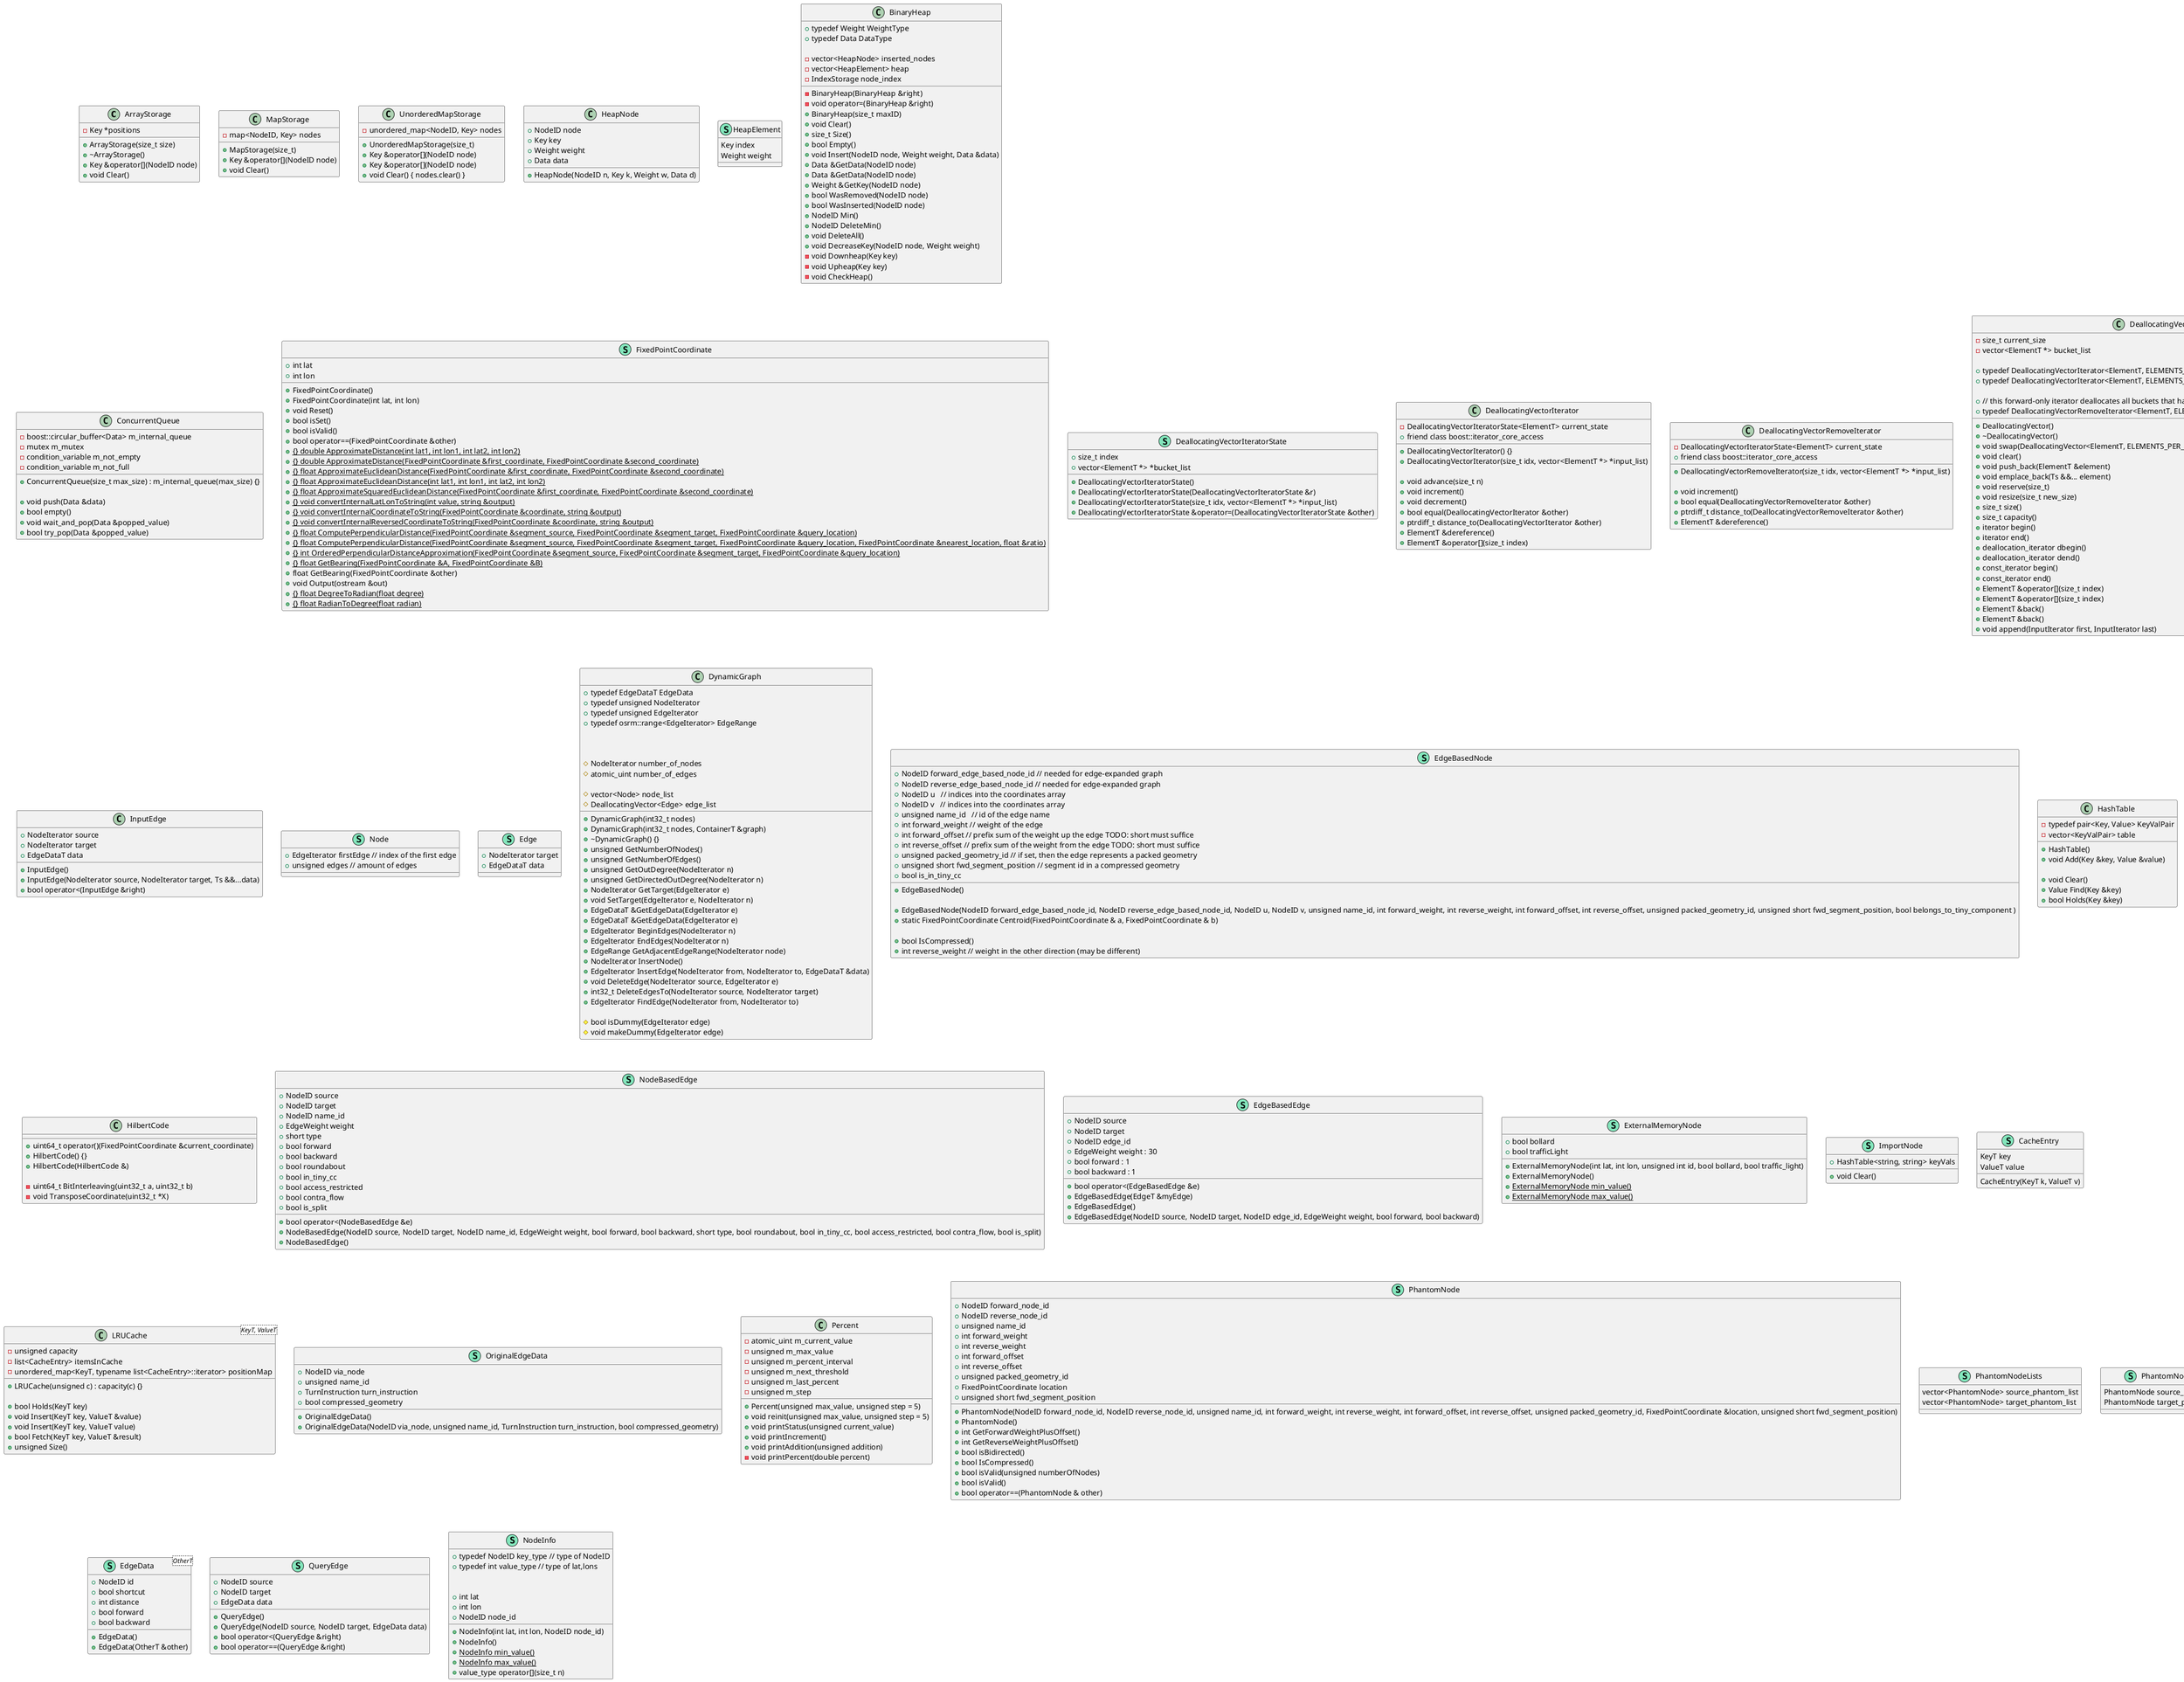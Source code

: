 @startuml

    ' BinaryHeap.h

    class ArrayStorage {
        +ArrayStorage(size_t size)
        +~ArrayStorage()
        +Key &operator[](NodeID node)
        +void Clear()

        -Key *positions
    }

    class MapStorage {

        +MapStorage(size_t)
        +Key &operator[](NodeID node)
        +void Clear()

        -map<NodeID, Key> nodes
    }

    class UnorderedMapStorage {
        +UnorderedMapStorage(size_t)
        +Key &operator[](NodeID node)
        +Key &operator[](NodeID node)
        +void Clear() { nodes.clear() }
        -unordered_map<NodeID, Key> nodes
    }

    class HeapNode {
        +HeapNode(NodeID n, Key k, Weight w, Data d)
        +NodeID node
        +Key key
        +Weight weight
        +Data data
    }

    class HeapElement <<(S,#83e6bc)>> {
        Key index
        Weight weight
    }

    class BinaryHeap {
        -BinaryHeap(BinaryHeap &right)
        -void operator=(BinaryHeap &right)

        +typedef Weight WeightType
        +typedef Data DataType
        +BinaryHeap(size_t maxID)
        +void Clear()
        +size_t Size()
        +bool Empty()
        +void Insert(NodeID node, Weight weight, Data &data)
        +Data &GetData(NodeID node)
        +Data &GetData(NodeID node)
        +Weight &GetKey(NodeID node)
        +bool WasRemoved(NodeID node)
        +bool WasInserted(NodeID node)
        +NodeID Min()
        +NodeID DeleteMin()
        +void DeleteAll()
        +void DecreaseKey(NodeID node, Weight weight)

        -vector<HeapNode> inserted_nodes
        -vector<HeapElement> heap
        -IndexStorage node_index

        -void Downheap(Key key)
        -void Upheap(Key key)
        -void CheckHeap()
    }

    ' ConcurrentQueue.h

    class ConcurrentQueue {
        +ConcurrentQueue(size_t max_size) : m_internal_queue(max_size) {}

        +void push(Data &data)
        +bool empty()
        +void wait_and_pop(Data &popped_value)
        +bool try_pop(Data &popped_value)

        -boost::circular_buffer<Data> m_internal_queue
        -mutex m_mutex
        -condition_variable m_not_empty
        -condition_variable m_not_full
    }

    ' Coordinate.cpp
    
    class FixedPointCoordinate <<(S,#83e6bc)>> {
        +int lat
        +int lon

        +FixedPointCoordinate()
        +FixedPointCoordinate(int lat, int lon)
        +void Reset()
        +bool isSet()
        +bool isValid()
        +bool operator==(FixedPointCoordinate &other)
        +{{static}} double ApproximateDistance(int lat1, int lon1, int lat2, int lon2)
        +{{static}} double ApproximateDistance(FixedPointCoordinate &first_coordinate, FixedPointCoordinate &second_coordinate)
        +{{static}} float ApproximateEuclideanDistance(FixedPointCoordinate &first_coordinate, FixedPointCoordinate &second_coordinate)
        +{{static}} float ApproximateEuclideanDistance(int lat1, int lon1, int lat2, int lon2)
        +{{static}} float ApproximateSquaredEuclideanDistance(FixedPointCoordinate &first_coordinate, FixedPointCoordinate &second_coordinate)
        +{{static}} void convertInternalLatLonToString(int value, string &output)
        +{{static}} void convertInternalCoordinateToString(FixedPointCoordinate &coordinate, string &output)
        +{{static}} void convertInternalReversedCoordinateToString(FixedPointCoordinate &coordinate, string &output)
        +{{static}} float ComputePerpendicularDistance(FixedPointCoordinate &segment_source, FixedPointCoordinate &segment_target, FixedPointCoordinate &query_location)
        +{{static}} float ComputePerpendicularDistance(FixedPointCoordinate &segment_source, FixedPointCoordinate &segment_target, FixedPointCoordinate &query_location, FixedPointCoordinate &nearest_location, float &ratio)
        +{{static}} int OrderedPerpendicularDistanceApproximation(FixedPointCoordinate &segment_source, FixedPointCoordinate &segment_target, FixedPointCoordinate &query_location)
        +{{static}} float GetBearing(FixedPointCoordinate &A, FixedPointCoordinate &B)
        +float GetBearing(FixedPointCoordinate &other)
        +void Output(ostream &out)
        +{{static}} float DegreeToRadian(float degree)
        +{{static}} float RadianToDegree(float radian)
    }
    
    ' DeallocatingVector.h

    class DeallocatingVectorIteratorState <<(S,#83e6bc)>> {
        +DeallocatingVectorIteratorState()
        +DeallocatingVectorIteratorState(DeallocatingVectorIteratorState &r)
        +DeallocatingVectorIteratorState(size_t idx, vector<ElementT *> *input_list)
        +size_t index
        +vector<ElementT *> *bucket_list

        +DeallocatingVectorIteratorState &operator=(DeallocatingVectorIteratorState &other)
    }

    class DeallocatingVectorIterator {
        -DeallocatingVectorIteratorState<ElementT> current_state
        +friend class boost::iterator_core_access

        +DeallocatingVectorIterator() {}
        +DeallocatingVectorIterator(size_t idx, vector<ElementT *> *input_list)

        +void advance(size_t n)
        +void increment()
        +void decrement()
        +bool equal(DeallocatingVectorIterator &other)
        +ptrdiff_t distance_to(DeallocatingVectorIterator &other)
        +ElementT &dereference()
        +ElementT &operator[](size_t index)
    }

    class DeallocatingVectorRemoveIterator {
        -DeallocatingVectorIteratorState<ElementT> current_state
        +friend class boost::iterator_core_access

        +DeallocatingVectorRemoveIterator(size_t idx, vector<ElementT *> *input_list)

        +void increment()
        +bool equal(DeallocatingVectorRemoveIterator &other)
        +ptrdiff_t distance_to(DeallocatingVectorRemoveIterator &other)
        +ElementT &dereference()
    }

    class DeallocatingVector {
        -size_t current_size
        -vector<ElementT *> bucket_list

        +typedef DeallocatingVectorIterator<ElementT, ELEMENTS_PER_BLOCK> iterator
        +typedef DeallocatingVectorIterator<ElementT, ELEMENTS_PER_BLOCK> const_iterator

        +// this forward-only iterator deallocates all buckets that have been visited
        +typedef DeallocatingVectorRemoveIterator<ElementT, ELEMENTS_PER_BLOCK> deallocation_iterator

        +DeallocatingVector()
        +~DeallocatingVector()
        +void swap(DeallocatingVector<ElementT, ELEMENTS_PER_BLOCK> &other)
        +void clear()
        +void push_back(ElementT &element)
        +void emplace_back(Ts &&... element)
        +void reserve(size_t)
        +void resize(size_t new_size)
        +size_t size()
        +size_t capacity()
        +iterator begin()
        +iterator end()
        +deallocation_iterator dbegin()
        +deallocation_iterator dend()
        +const_iterator begin() 
        +const_iterator end()
        +ElementT &operator[](size_t index)
        +ElementT &operator[](size_t index) 
        +ElementT &back()
        +ElementT &back() 
        +void append(InputIterator first, InputIterator last)
    }


    ' Dynamic Graph

    class InputEdge {
        +NodeIterator source
        +NodeIterator target
        +EdgeDataT data

        +InputEdge()
        +InputEdge(NodeIterator source, NodeIterator target, Ts &&...data)
        +bool operator<(InputEdge &right)
    }

    class Node <<(S,#83e6bc)>> {
        +EdgeIterator firstEdge // index of the first edge
        +unsigned edges // amount of edges
    }

    class Edge <<(S,#83e6bc)>> {
        +NodeIterator target
        +EdgeDataT data
    }

    class DynamicGraph {
        +typedef EdgeDataT EdgeData
        +typedef unsigned NodeIterator
        +typedef unsigned EdgeIterator
        +typedef osrm::range<EdgeIterator> EdgeRange

        +DynamicGraph(int32_t nodes)
        +DynamicGraph(int32_t nodes, ContainerT &graph)
        +~DynamicGraph() {}
        +unsigned GetNumberOfNodes()
        +unsigned GetNumberOfEdges()
        +unsigned GetOutDegree(NodeIterator n)
        +unsigned GetDirectedOutDegree(NodeIterator n)
        +NodeIterator GetTarget(EdgeIterator e) 
        +void SetTarget(EdgeIterator e, NodeIterator n)
        +EdgeDataT &GetEdgeData(EdgeIterator e)
        +EdgeDataT &GetEdgeData(EdgeIterator e)
        +EdgeIterator BeginEdges(NodeIterator n)
        +EdgeIterator EndEdges(NodeIterator n)
        +EdgeRange GetAdjacentEdgeRange(NodeIterator node)
        +NodeIterator InsertNode()
        +EdgeIterator InsertEdge(NodeIterator from, NodeIterator to, EdgeDataT &data)
        +void DeleteEdge(NodeIterator source, EdgeIterator e)
        +int32_t DeleteEdgesTo(NodeIterator source, NodeIterator target)
        +EdgeIterator FindEdge(NodeIterator from, NodeIterator to)

        #bool isDummy(EdgeIterator edge) 
        #void makeDummy(EdgeIterator edge)

        #NodeIterator number_of_nodes
        #atomic_uint number_of_edges

        #vector<Node> node_list
        #DeallocatingVector<Edge> edge_list
    }

    ' EdgeBasedNode

    class EdgeBasedNode <<(S,#83e6bc)>> {

        +EdgeBasedNode()

        +EdgeBasedNode(NodeID forward_edge_based_node_id, NodeID reverse_edge_based_node_id, NodeID u, NodeID v, unsigned name_id, int forward_weight, int reverse_weight, int forward_offset, int reverse_offset, unsigned packed_geometry_id, unsigned short fwd_segment_position, bool belongs_to_tiny_component ) 
        +static FixedPointCoordinate Centroid(FixedPointCoordinate & a, FixedPointCoordinate & b)

        +bool IsCompressed()
        +NodeID forward_edge_based_node_id // needed for edge-expanded graph
        +NodeID reverse_edge_based_node_id // needed for edge-expanded graph
        +NodeID u   // indices into the coordinates array
        +NodeID v   // indices into the coordinates array
        +unsigned name_id   // id of the edge name
        +int forward_weight // weight of the edge
        +int reverse_weight // weight in the other direction (may be different)
        +int forward_offset // prefix sum of the weight up the edge TODO: short must suffice
        +int reverse_offset // prefix sum of the weight from the edge TODO: short must suffice
        +unsigned packed_geometry_id // if set, then the edge represents a packed geometry
        +unsigned short fwd_segment_position // segment id in a compressed geometry
        +bool is_in_tiny_cc
    }

    ' HashTable

    class HashTable {
        -typedef pair<Key, Value> KeyValPair
        -vector<KeyValPair> table

        +HashTable()
        +void Add(Key &key, Value &value)

        +void Clear()
        +Value Find(Key &key)
        +bool Holds(Key &key)
    }

    ' HilbertValue

    class HilbertCode {
          +uint64_t operator()(FixedPointCoordinate &current_coordinate)
          +HilbertCode() {}
          +HilbertCode(HilbertCode &)

          -uint64_t BitInterleaving(uint32_t a, uint32_t b)
          -void TransposeCoordinate(uint32_t *X)
    }

    ' Import Edge
    
    class NodeBasedEdge <<(S,#83e6bc)>> {
        +bool operator<(NodeBasedEdge &e)
        +NodeBasedEdge(NodeID source, NodeID target, NodeID name_id, EdgeWeight weight, bool forward, bool backward, short type, bool roundabout, bool in_tiny_cc, bool access_restricted, bool contra_flow, bool is_split)

        +NodeID source
        +NodeID target
        +NodeID name_id
        +EdgeWeight weight
        +short type
        +bool forward
        +bool backward
        +bool roundabout
        +bool in_tiny_cc
        +bool access_restricted
        +bool contra_flow
        +bool is_split

        +NodeBasedEdge()
    }

    class EdgeBasedEdge <<(S,#83e6bc)>> {

        +bool operator<(EdgeBasedEdge &e)
        +EdgeBasedEdge(EdgeT &myEdge)
        +EdgeBasedEdge()
        +EdgeBasedEdge(NodeID source, NodeID target, NodeID edge_id, EdgeWeight weight, bool forward, bool backward)
        +NodeID source
        +NodeID target
        +NodeID edge_id
        +EdgeWeight weight : 30
        +bool forward : 1
        +bool backward : 1
    }

    ' ImportNode.cpp .h

    class ExternalMemoryNode <<(S,#83e6bc)>> {
        +ExternalMemoryNode(int lat, int lon, unsigned int id, bool bollard, bool traffic_light)
        +ExternalMemoryNode()
        +{static} ExternalMemoryNode min_value()
        +{static} ExternalMemoryNode max_value()
        +bool bollard
        +bool trafficLight
    }

    class ImportNode <<(S,#83e6bc)>> {
        +HashTable<string, string> keyVals
        +void Clear()
    }


    ' InputeaderFactory.h
    '    Function and struct only

    ' JSONContainer
    '    Function and struct only

    ' LRU Cache
    class CacheEntry <<(S,#83e6bc)>> {
        CacheEntry(KeyT k, ValueT v)
        KeyT key
        ValueT value
    }

    class LRUCache<KeyT, ValueT> {
        -unsigned capacity
        -list<CacheEntry> itemsInCache
        -unordered_map<KeyT, typename list<CacheEntry>::iterator> positionMap

        +LRUCache(unsigned c) : capacity(c) {}

        +bool Holds(KeyT key) 
        +void Insert(KeyT key, ValueT &value)
        +void Insert(KeyT key, ValueT value)
        +bool Fetch(KeyT key, ValueT &result)
        +unsigned Size()
    }

    ' NodeBasedGraph.h
    '    Function and struct only

    ' OriginalEdgeData.h
    
    class OriginalEdgeData <<(S,#83e6bc)>> {
        +OriginalEdgeData()
        +OriginalEdgeData(NodeID via_node, unsigned name_id, TurnInstruction turn_instruction, bool compressed_geometry)

        +NodeID via_node
        +unsigned name_id
        +TurnInstruction turn_instruction
        +bool compressed_geometry
    }

    ' Percent.h

    class Percent {
        +Percent(unsigned max_value, unsigned step = 5) 
        +void reinit(unsigned max_value, unsigned step = 5)
        +void printStatus(unsigned current_value)
        +void printIncrement()
        +void printAddition(unsigned addition)

        -atomic_uint m_current_value
        -unsigned m_max_value
        -unsigned m_percent_interval
        -unsigned m_next_threshold
        -unsigned m_last_percent
        -unsigned m_step

        -void printPercent(double percent)
    }
    
    ' PhantomNodes

    class PhantomNode <<(S,#83e6bc)>> {
        +PhantomNode(NodeID forward_node_id, NodeID reverse_node_id, unsigned name_id, int forward_weight, int reverse_weight, int forward_offset, int reverse_offset, unsigned packed_geometry_id, FixedPointCoordinate &location, unsigned short fwd_segment_position)
        +PhantomNode()
        +NodeID forward_node_id
        +NodeID reverse_node_id
        +unsigned name_id
        +int forward_weight
        +int reverse_weight
        +int forward_offset
        +int reverse_offset
        +unsigned packed_geometry_id
        +FixedPointCoordinate location
        +unsigned short fwd_segment_position

        +int GetForwardWeightPlusOffset()
        +int GetReverseWeightPlusOffset()
        +bool isBidirected() 
        +bool IsCompressed()
        +bool isValid(unsigned numberOfNodes) 
        +bool isValid() 
        +bool operator==(PhantomNode & other) 
    }

    ' typedef vector<vector<PhantomNode>> PhantomNodeArray

    class PhantomNodeLists <<(S,#83e6bc)>> {
        vector<PhantomNode> source_phantom_list
        vector<PhantomNode> target_phantom_list
    }

    class PhantomNodes <<(S,#83e6bc)>> {
        PhantomNode source_phantom
        PhantomNode target_phantom
    }

    ' QueryEdge

    class EdgeData<OtherT> <<(S,#83e6bc)>> {
        +EdgeData()
        +EdgeData(OtherT &other)

        +NodeID id
        +bool shortcut
        +int distance
        +bool forward
        +bool backward
    } 

    class QueryEdge <<(S,#83e6bc)>> {
        +NodeID source
        +NodeID target
        +EdgeData data

        +QueryEdge()
        +QueryEdge(NodeID source, NodeID target, EdgeData data)
        +bool operator<(QueryEdge &right)
        +bool operator==(QueryEdge &right)
    }
    
    ' QueryNode.h

    class NodeInfo<<(S,#83e6bc)>> {
        +typedef NodeID key_type // type of NodeID
        +typedef int value_type // type of lat,lons

        +NodeInfo(int lat, int lon, NodeID node_id)
        +NodeInfo()

        +int lat
        +int lon
        +NodeID node_id

        +{static} NodeInfo min_value()
        +{static} NodeInfo max_value()
        +value_type operator[](size_t n)
    }
@enduml